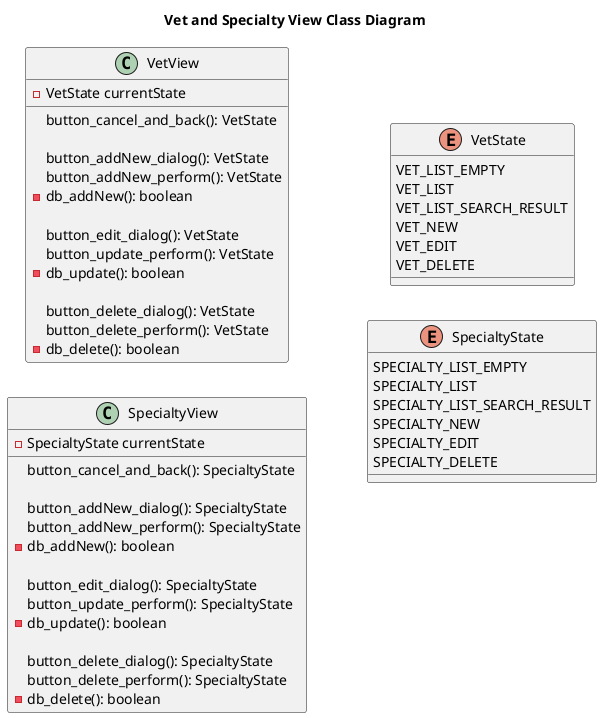 @startuml
'https://plantuml.com/class-diagram

title Vet and Specialty View Class Diagram

left to right direction
'top to bottom direction


class VetView {

    - VetState currentState

    button_cancel_and_back(): VetState

    button_addNew_dialog(): VetState
    button_addNew_perform(): VetState
    - db_addNew(): boolean

    button_edit_dialog(): VetState
    button_update_perform(): VetState
    - db_update(): boolean

    button_delete_dialog(): VetState
    button_delete_perform(): VetState
    - db_delete(): boolean
}

class SpecialtyView {

    - SpecialtyState currentState

    button_cancel_and_back(): SpecialtyState

    button_addNew_dialog(): SpecialtyState
    button_addNew_perform(): SpecialtyState
    - db_addNew(): boolean

    button_edit_dialog(): SpecialtyState
    button_update_perform(): SpecialtyState
    - db_update(): boolean

    button_delete_dialog(): SpecialtyState
    button_delete_perform(): SpecialtyState
    - db_delete(): boolean
}

enum VetState {
    VET_LIST_EMPTY
    VET_LIST
    VET_LIST_SEARCH_RESULT
    VET_NEW
    VET_EDIT
    VET_DELETE
}

enum SpecialtyState {
    SPECIALTY_LIST_EMPTY
    SPECIALTY_LIST
    SPECIALTY_LIST_SEARCH_RESULT
    SPECIALTY_NEW
    SPECIALTY_EDIT
    SPECIALTY_DELETE
}

@enduml